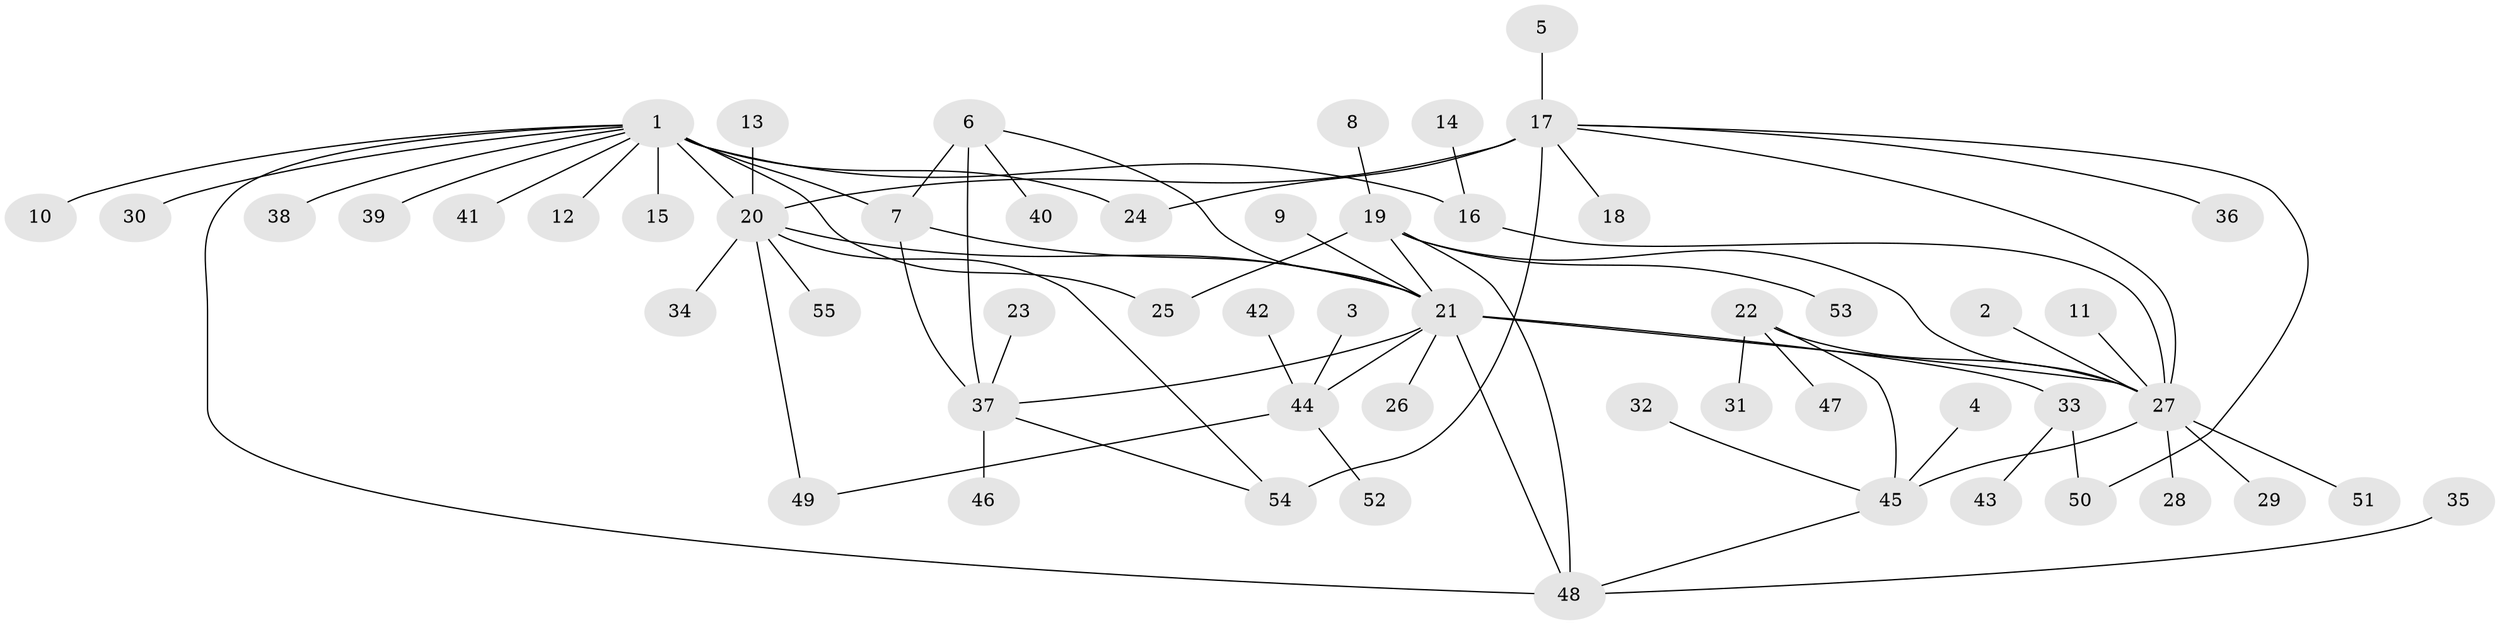 // original degree distribution, {6: 0.045454545454545456, 10: 0.02727272727272727, 8: 0.045454545454545456, 9: 0.01818181818181818, 5: 0.03636363636363636, 7: 0.045454545454545456, 11: 0.00909090909090909, 4: 0.01818181818181818, 2: 0.15454545454545454, 1: 0.5545454545454546, 3: 0.045454545454545456}
// Generated by graph-tools (version 1.1) at 2025/50/03/09/25 03:50:39]
// undirected, 55 vertices, 71 edges
graph export_dot {
graph [start="1"]
  node [color=gray90,style=filled];
  1;
  2;
  3;
  4;
  5;
  6;
  7;
  8;
  9;
  10;
  11;
  12;
  13;
  14;
  15;
  16;
  17;
  18;
  19;
  20;
  21;
  22;
  23;
  24;
  25;
  26;
  27;
  28;
  29;
  30;
  31;
  32;
  33;
  34;
  35;
  36;
  37;
  38;
  39;
  40;
  41;
  42;
  43;
  44;
  45;
  46;
  47;
  48;
  49;
  50;
  51;
  52;
  53;
  54;
  55;
  1 -- 7 [weight=1.0];
  1 -- 10 [weight=1.0];
  1 -- 12 [weight=1.0];
  1 -- 15 [weight=1.0];
  1 -- 16 [weight=4.0];
  1 -- 20 [weight=1.0];
  1 -- 24 [weight=1.0];
  1 -- 25 [weight=1.0];
  1 -- 30 [weight=1.0];
  1 -- 38 [weight=1.0];
  1 -- 39 [weight=1.0];
  1 -- 41 [weight=1.0];
  1 -- 48 [weight=1.0];
  2 -- 27 [weight=1.0];
  3 -- 44 [weight=1.0];
  4 -- 45 [weight=1.0];
  5 -- 17 [weight=1.0];
  6 -- 7 [weight=1.0];
  6 -- 21 [weight=1.0];
  6 -- 37 [weight=2.0];
  6 -- 40 [weight=1.0];
  7 -- 21 [weight=1.0];
  7 -- 37 [weight=2.0];
  8 -- 19 [weight=1.0];
  9 -- 21 [weight=1.0];
  11 -- 27 [weight=1.0];
  13 -- 20 [weight=1.0];
  14 -- 16 [weight=1.0];
  16 -- 27 [weight=1.0];
  17 -- 18 [weight=1.0];
  17 -- 20 [weight=3.0];
  17 -- 24 [weight=1.0];
  17 -- 27 [weight=1.0];
  17 -- 36 [weight=1.0];
  17 -- 50 [weight=1.0];
  17 -- 54 [weight=3.0];
  19 -- 21 [weight=2.0];
  19 -- 25 [weight=1.0];
  19 -- 27 [weight=1.0];
  19 -- 48 [weight=4.0];
  19 -- 53 [weight=1.0];
  20 -- 21 [weight=1.0];
  20 -- 34 [weight=1.0];
  20 -- 49 [weight=1.0];
  20 -- 54 [weight=1.0];
  20 -- 55 [weight=1.0];
  21 -- 26 [weight=1.0];
  21 -- 27 [weight=1.0];
  21 -- 33 [weight=1.0];
  21 -- 37 [weight=2.0];
  21 -- 44 [weight=2.0];
  21 -- 48 [weight=2.0];
  22 -- 27 [weight=3.0];
  22 -- 31 [weight=1.0];
  22 -- 45 [weight=1.0];
  22 -- 47 [weight=1.0];
  23 -- 37 [weight=1.0];
  27 -- 28 [weight=1.0];
  27 -- 29 [weight=1.0];
  27 -- 45 [weight=3.0];
  27 -- 51 [weight=1.0];
  32 -- 45 [weight=1.0];
  33 -- 43 [weight=1.0];
  33 -- 50 [weight=1.0];
  35 -- 48 [weight=1.0];
  37 -- 46 [weight=1.0];
  37 -- 54 [weight=1.0];
  42 -- 44 [weight=1.0];
  44 -- 49 [weight=1.0];
  44 -- 52 [weight=1.0];
  45 -- 48 [weight=1.0];
}
